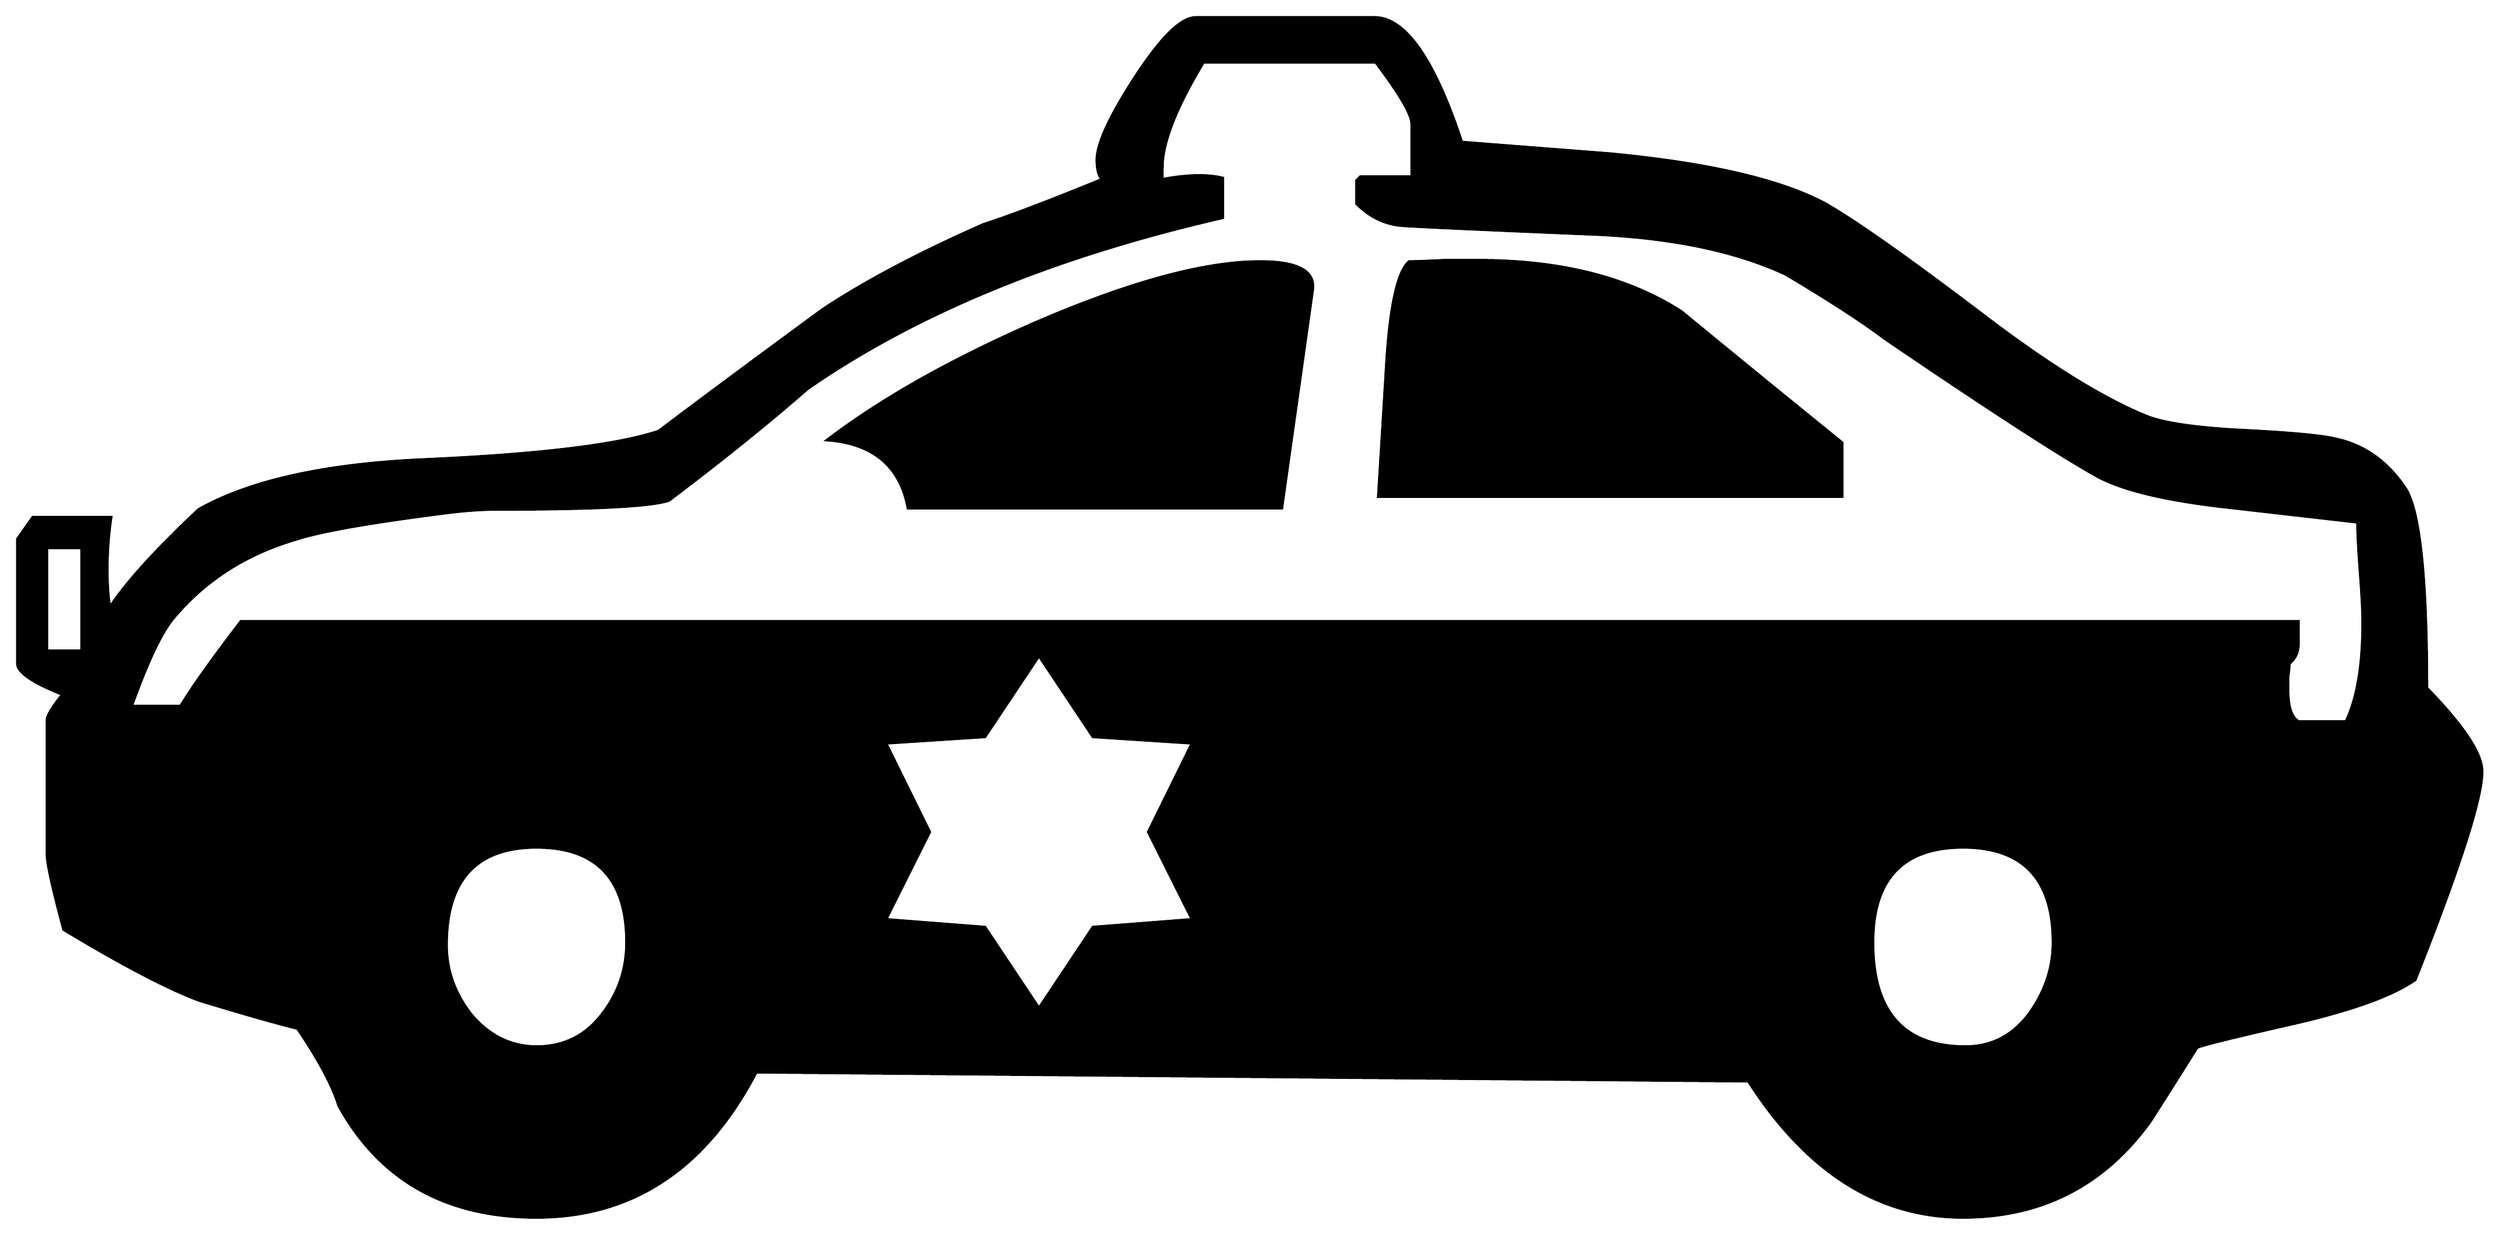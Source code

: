


\begin{tikzpicture}[y=0.80pt, x=0.80pt, yscale=-1.0, xscale=1.0, inner sep=0pt, outer sep=0pt]
\begin{scope}[shift={(100.0,1591.0)},nonzero rule]
  \path[draw=.,fill=.,line width=1.600pt] (2000.0,-347.0) ..
    controls (2000.0,-326.333) and (1982.667,-272.333) ..
    (1948.0,-185.0) .. controls (1930.0,-172.333) and
    (1897.333,-160.667) .. (1850.0,-150.0) .. controls
    (1803.333,-139.333) and (1779.333,-133.333) .. (1778.0,-132.0) ..
    controls (1769.333,-118.0) and (1757.333,-99.0) ..
    (1742.0,-75.0) .. controls (1706.0,-25.0) and (1657.333,0.0)
    .. (1596.0,0.0) .. controls (1530.0,0.0) and (1474.333,-35.333)
    .. (1429.0,-106.0) -- (657.0,-113.0) .. controls
    (617.667,-37.667) and (560.667,-0.0) .. (486.0,0.0) .. controls
    (415.333,0.0) and (364.0,-29.0) .. (332.0,-87.0) .. controls
    (327.333,-102.333) and (316.667,-122.333) .. (300.0,-147.0) ..
    controls (281.333,-151.667) and (255.667,-159.0) .. (223.0,-169.0)
    .. controls (198.333,-178.333) and (163.333,-196.667) ..
    (118.0,-224.0) .. controls (109.333,-256.0) and (105.0,-275.667)
    .. (105.0,-283.0) -- (105.0,-387.0) .. controls
    (105.0,-390.333) and (109.0,-397.0) .. (117.0,-407.0) ..
    controls (93.667,-416.333) and (82.0,-424.333) .. (82.0,-431.0) --
    (82.0,-528.0) -- (94.0,-545.0) -- (155.0,-545.0) .. controls
    (153.0,-531.667) and (152.0,-518.0) .. (152.0,-504.0) ..
    controls (152.0,-492.667) and (152.667,-483.0) .. (154.0,-475.0)
    .. controls (166.667,-494.333) and (189.667,-519.667) ..
    (223.0,-551.0) .. controls (263.0,-573.667) and (322.0,-586.667)
    .. (400.0,-590.0) .. controls (488.667,-594.0) and
    (549.0,-601.333) .. (581.0,-612.0) .. controls (616.333,-638.667)
    and (659.0,-670.333) .. (709.0,-707.0) .. controls
    (742.333,-729.0) and (784.0,-751.0) .. (834.0,-773.0) ..
    controls (854.667,-779.667) and (885.333,-791.333) .. (926.0,-808.0)
    .. controls (923.333,-810.667) and (922.0,-815.667) ..
    (922.0,-823.0) .. controls (922.0,-835.667) and (932.0,-857.333)
    .. (952.0,-888.0) .. controls (972.0,-918.667) and
    (987.667,-934.0) .. (999.0,-934.0) -- (1138.0,-934.0) ..
    controls (1162.0,-934.0) and (1184.667,-901.667) ..
    (1206.0,-837.0) .. controls (1231.333,-835.0) and
    (1269.667,-832.0) .. (1321.0,-828.0) .. controls
    (1398.333,-820.667) and (1454.333,-807.667) .. (1489.0,-789.0) ..
    controls (1512.333,-775.667) and (1553.0,-747.0) ..
    (1611.0,-703.0) .. controls (1661.667,-664.333) and
    (1704.0,-638.0) .. (1738.0,-624.0) .. controls
    (1750.667,-618.667) and (1774.333,-615.0) .. (1809.0,-613.0) ..
    controls (1849.667,-611.0) and (1875.333,-608.667) ..
    (1886.0,-606.0) .. controls (1908.0,-601.333) and
    (1926.0,-588.667) .. (1940.0,-568.0) .. controls
    (1951.333,-551.333) and (1957.0,-499.333) .. (1957.0,-412.0) ..
    controls (1985.667,-382.667) and (2000.0,-361.0) ..
    (2000.0,-347.0) -- cycle(1666.0,-214.0) .. controls
    (1666.0,-263.333) and (1642.667,-288.0) .. (1596.0,-288.0) ..
    controls (1549.333,-288.0) and (1526.0,-263.333) ..
    (1526.0,-214.0) .. controls (1526.0,-160.0) and
    (1550.0,-133.0) .. (1598.0,-133.0) .. controls
    (1618.0,-133.0) and (1634.333,-141.333) .. (1647.0,-158.0) ..
    controls (1659.667,-175.333) and (1666.0,-194.0) ..
    (1666.0,-214.0) -- cycle(1907.0,-463.0) .. controls
    (1907.0,-471.667) and (1906.333,-484.667) .. (1905.0,-502.0) ..
    controls (1903.667,-519.333) and (1903.0,-532.333) ..
    (1903.0,-541.0) .. controls (1903.0,-541.0) and
    (1868.0,-545.0) .. (1798.0,-553.0) .. controls
    (1752.0,-558.333) and (1719.333,-566.333) .. (1700.0,-577.0) ..
    controls (1671.333,-593.0) and (1616.333,-628.667) ..
    (1535.0,-684.0) .. controls (1518.333,-696.667) and
    (1492.667,-713.333) .. (1458.0,-734.0) .. controls
    (1419.333,-752.0) and (1370.0,-762.333) .. (1310.0,-765.0) ..
    controls (1214.0,-769.0) and (1163.333,-771.333) ..
    (1158.0,-772.0) .. controls (1145.333,-773.333) and
    (1134.0,-779.0) .. (1124.0,-789.0) -- (1124.0,-807.0) --
    (1127.0,-810.0) -- (1167.0,-810.0) -- (1167.0,-851.0) ..
    controls (1167.0,-858.333) and (1157.667,-874.333) ..
    (1139.0,-899.0) -- (1005.0,-899.0) .. controls
    (983.667,-863.667) and (973.0,-836.333) .. (973.0,-817.0) --
    (973.0,-808.0) .. controls (983.667,-810.0) and (993.333,-811.0)
    .. (1002.0,-811.0) .. controls (1008.667,-811.0) and
    (1014.667,-810.333) .. (1020.0,-809.0) -- (1020.0,-778.0) ..
    controls (889.333,-748.0) and (781.667,-703.667) .. (697.0,-645.0)
    .. controls (665.667,-617.667) and (629.667,-588.667) ..
    (589.0,-558.0) .. controls (575.667,-553.333) and (531.0,-551.0)
    .. (455.0,-551.0) .. controls (443.0,-551.0) and
    (429.333,-550.0) .. (414.0,-548.0) .. controls (356.667,-540.667)
    and (318.667,-534.0) .. (300.0,-528.0) .. controls
    (260.667,-516.667) and (228.667,-496.333) .. (204.0,-467.0) ..
    controls (194.667,-456.333) and (183.667,-433.333) .. (171.0,-398.0)
    -- (209.0,-398.0) .. controls (218.333,-413.333) and
    (234.0,-435.333) .. (256.0,-464.0) -- (1857.0,-464.0) --
    (1857.0,-446.0) .. controls (1857.0,-440.0) and
    (1854.667,-435.0) .. (1850.0,-431.0) .. controls
    (1850.0,-429.0) and (1849.667,-425.667) .. (1849.0,-421.0) ..
    controls (1849.0,-416.333) and (1849.0,-412.667) ..
    (1849.0,-410.0) .. controls (1849.0,-397.333) and
    (1851.667,-389.333) .. (1857.0,-386.0) -- (1894.0,-386.0) ..
    controls (1902.667,-404.0) and (1907.0,-429.667) ..
    (1907.0,-463.0) -- cycle(996.0,-232.0) -- (962.0,-300.0) --
    (996.0,-369.0) -- (919.0,-374.0) -- (877.0,-437.0) --
    (835.0,-374.0) -- (758.0,-369.0) -- (792.0,-300.0) --
    (758.0,-232.0) -- (835.0,-226.0) -- (877.0,-163.0) --
    (919.0,-226.0) -- (996.0,-232.0) -- cycle(556.0,-214.0) ..
    controls (556.0,-263.333) and (532.667,-288.0) .. (486.0,-288.0)
    .. controls (439.333,-288.0) and (416.0,-262.667) ..
    (416.0,-212.0) .. controls (416.0,-192.0) and (422.667,-173.667)
    .. (436.0,-157.0) .. controls (450.0,-141.0) and
    (466.667,-133.0) .. (486.0,-133.0) .. controls (506.667,-133.0)
    and (523.333,-141.0) .. (536.0,-157.0) .. controls
    (549.333,-173.667) and (556.0,-192.667) .. (556.0,-214.0) --
    cycle(132.0,-441.0) -- (132.0,-521.0) -- (105.0,-521.0) --
    (105.0,-441.0) -- (132.0,-441.0) -- cycle(1502.0,-561.0) --
    (1141.0,-561.0) .. controls (1143.0,-593.667) and
    (1145.0,-626.333) .. (1147.0,-659.0) .. controls
    (1149.667,-707.667) and (1155.667,-736.0) .. (1165.0,-744.0) ..
    controls (1170.333,-744.0) and (1179.333,-744.333) ..
    (1192.0,-745.0) .. controls (1203.333,-745.0) and
    (1212.333,-745.0) .. (1219.0,-745.0) .. controls
    (1283.0,-745.0) and (1335.667,-731.667) .. (1377.0,-705.0) ..
    controls (1418.333,-671.0) and (1460.0,-637.0) ..
    (1502.0,-603.0) -- (1502.0,-561.0) -- cycle(1090.0,-722.0)
    -- (1066.0,-552.0) -- (775.0,-552.0) .. controls
    (769.0,-584.667) and (748.0,-602.333) .. (712.0,-605.0) ..
    controls (754.0,-637.0) and (807.667,-667.333) .. (873.0,-696.0)
    .. controls (947.0,-728.0) and (1005.667,-744.0) ..
    (1049.0,-744.0) .. controls (1078.333,-744.0) and
    (1092.0,-736.667) .. (1090.0,-722.0) -- cycle;
\end{scope}

\end{tikzpicture}

